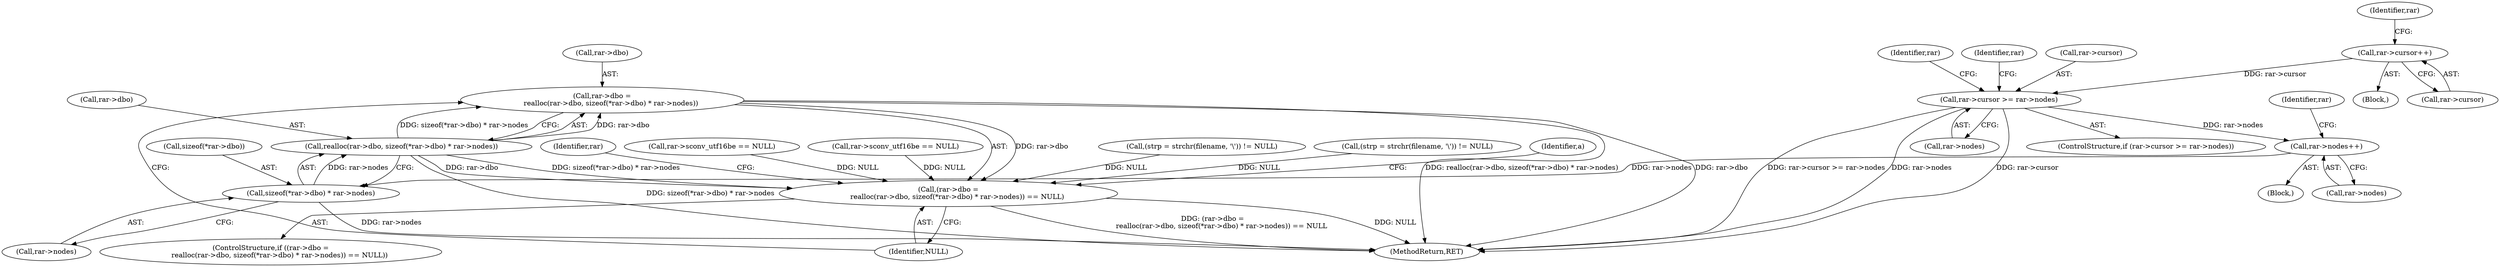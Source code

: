 digraph "0_libarchive_5562545b5562f6d12a4ef991fae158bf4ccf92b6@API" {
"1001125" [label="(Call,rar->dbo =\n        realloc(rar->dbo, sizeof(*rar->dbo) * rar->nodes))"];
"1001129" [label="(Call,realloc(rar->dbo, sizeof(*rar->dbo) * rar->nodes))"];
"1001133" [label="(Call,sizeof(*rar->dbo) * rar->nodes)"];
"1001119" [label="(Call,rar->nodes++)"];
"1001111" [label="(Call,rar->cursor >= rar->nodes)"];
"1001106" [label="(Call,rar->cursor++)"];
"1001124" [label="(Call,(rar->dbo =\n        realloc(rar->dbo, sizeof(*rar->dbo) * rar->nodes)) == NULL)"];
"1001130" [label="(Call,rar->dbo)"];
"1001100" [label="(Block,)"];
"1001044" [label="(Call,(strp = strchr(filename, '\\')) != NULL)"];
"1001127" [label="(Identifier,rar)"];
"1001064" [label="(Call,(strp = strchr(filename, '\\')) != NULL)"];
"1001107" [label="(Call,rar->cursor)"];
"1001121" [label="(Identifier,rar)"];
"1001129" [label="(Call,realloc(rar->dbo, sizeof(*rar->dbo) * rar->nodes))"];
"1001106" [label="(Call,rar->cursor++)"];
"1001126" [label="(Call,rar->dbo)"];
"1001119" [label="(Call,rar->nodes++)"];
"1001193" [label="(Identifier,rar)"];
"1001110" [label="(ControlStructure,if (rar->cursor >= rar->nodes))"];
"1001123" [label="(ControlStructure,if ((rar->dbo =\n        realloc(rar->dbo, sizeof(*rar->dbo) * rar->nodes)) == NULL))"];
"1001125" [label="(Call,rar->dbo =\n        realloc(rar->dbo, sizeof(*rar->dbo) * rar->nodes))"];
"1001111" [label="(Call,rar->cursor >= rar->nodes)"];
"1001147" [label="(Identifier,a)"];
"1001112" [label="(Call,rar->cursor)"];
"1001113" [label="(Identifier,rar)"];
"1001118" [label="(Block,)"];
"1001157" [label="(Identifier,rar)"];
"1001139" [label="(Call,rar->nodes)"];
"1001142" [label="(Identifier,NULL)"];
"1001741" [label="(MethodReturn,RET)"];
"1001120" [label="(Call,rar->nodes)"];
"1001115" [label="(Call,rar->nodes)"];
"1001124" [label="(Call,(rar->dbo =\n        realloc(rar->dbo, sizeof(*rar->dbo) * rar->nodes)) == NULL)"];
"1001133" [label="(Call,sizeof(*rar->dbo) * rar->nodes)"];
"1000971" [label="(Call,rar->sconv_utf16be == NULL)"];
"1001134" [label="(Call,sizeof(*rar->dbo))"];
"1000953" [label="(Call,rar->sconv_utf16be == NULL)"];
"1001125" -> "1001124"  [label="AST: "];
"1001125" -> "1001129"  [label="CFG: "];
"1001126" -> "1001125"  [label="AST: "];
"1001129" -> "1001125"  [label="AST: "];
"1001142" -> "1001125"  [label="CFG: "];
"1001125" -> "1001741"  [label="DDG: realloc(rar->dbo, sizeof(*rar->dbo) * rar->nodes)"];
"1001125" -> "1001741"  [label="DDG: rar->dbo"];
"1001125" -> "1001124"  [label="DDG: rar->dbo"];
"1001129" -> "1001125"  [label="DDG: rar->dbo"];
"1001129" -> "1001125"  [label="DDG: sizeof(*rar->dbo) * rar->nodes"];
"1001129" -> "1001133"  [label="CFG: "];
"1001130" -> "1001129"  [label="AST: "];
"1001133" -> "1001129"  [label="AST: "];
"1001129" -> "1001741"  [label="DDG: sizeof(*rar->dbo) * rar->nodes"];
"1001129" -> "1001124"  [label="DDG: rar->dbo"];
"1001129" -> "1001124"  [label="DDG: sizeof(*rar->dbo) * rar->nodes"];
"1001133" -> "1001129"  [label="DDG: rar->nodes"];
"1001133" -> "1001139"  [label="CFG: "];
"1001134" -> "1001133"  [label="AST: "];
"1001139" -> "1001133"  [label="AST: "];
"1001133" -> "1001741"  [label="DDG: rar->nodes"];
"1001119" -> "1001133"  [label="DDG: rar->nodes"];
"1001119" -> "1001118"  [label="AST: "];
"1001119" -> "1001120"  [label="CFG: "];
"1001120" -> "1001119"  [label="AST: "];
"1001127" -> "1001119"  [label="CFG: "];
"1001111" -> "1001119"  [label="DDG: rar->nodes"];
"1001111" -> "1001110"  [label="AST: "];
"1001111" -> "1001115"  [label="CFG: "];
"1001112" -> "1001111"  [label="AST: "];
"1001115" -> "1001111"  [label="AST: "];
"1001121" -> "1001111"  [label="CFG: "];
"1001193" -> "1001111"  [label="CFG: "];
"1001111" -> "1001741"  [label="DDG: rar->cursor >= rar->nodes"];
"1001111" -> "1001741"  [label="DDG: rar->nodes"];
"1001111" -> "1001741"  [label="DDG: rar->cursor"];
"1001106" -> "1001111"  [label="DDG: rar->cursor"];
"1001106" -> "1001100"  [label="AST: "];
"1001106" -> "1001107"  [label="CFG: "];
"1001107" -> "1001106"  [label="AST: "];
"1001113" -> "1001106"  [label="CFG: "];
"1001124" -> "1001123"  [label="AST: "];
"1001124" -> "1001142"  [label="CFG: "];
"1001142" -> "1001124"  [label="AST: "];
"1001147" -> "1001124"  [label="CFG: "];
"1001157" -> "1001124"  [label="CFG: "];
"1001124" -> "1001741"  [label="DDG: (rar->dbo =\n        realloc(rar->dbo, sizeof(*rar->dbo) * rar->nodes)) == NULL"];
"1001124" -> "1001741"  [label="DDG: NULL"];
"1001044" -> "1001124"  [label="DDG: NULL"];
"1000953" -> "1001124"  [label="DDG: NULL"];
"1000971" -> "1001124"  [label="DDG: NULL"];
"1001064" -> "1001124"  [label="DDG: NULL"];
}
